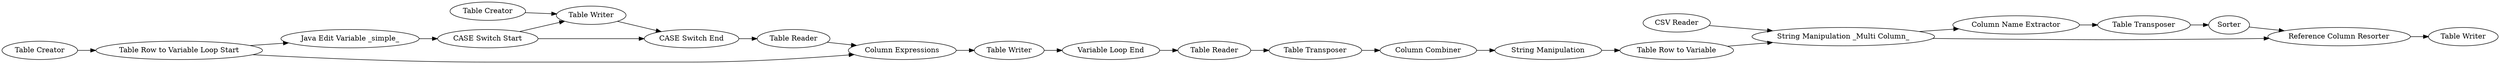 digraph {
	4 -> 32
	20 -> 21
	34 -> 35
	23 -> 20
	6 -> 8
	12 -> 13
	21 -> 24
	24 -> 13
	35 -> 31
	26 -> 27
	25 -> 26
	20 -> 22
	10 -> 12
	33 -> 34
	12 -> 23
	30 -> 4
	13 -> 25
	4 -> 35
	27 -> 6
	29 -> 4
	8 -> 28
	32 -> 33
	3 -> 22
	22 -> 21
	28 -> 29
	27 [label="Table Reader"]
	21 [label="CASE Switch End"]
	26 [label="Variable Loop End"]
	8 [label="Column Combiner"]
	3 [label="Table Creator"]
	24 [label="Table Reader"]
	31 [label="Table Writer"]
	6 [label="Table Transposer"]
	25 [label="Table Writer"]
	12 [label="Table Row to Variable Loop Start"]
	10 [label="Table Creator"]
	30 [label="CSV Reader"]
	22 [label="Table Writer"]
	28 [label="String Manipulation"]
	23 [label="Java Edit Variable _simple_"]
	4 [label="String Manipulation _Multi Column_"]
	13 [label="Column Expressions"]
	35 [label="Reference Column Resorter"]
	20 [label="CASE Switch Start"]
	34 [label=Sorter]
	29 [label="Table Row to Variable"]
	33 [label="Table Transposer"]
	32 [label="Column Name Extractor"]
	rankdir=LR
}
